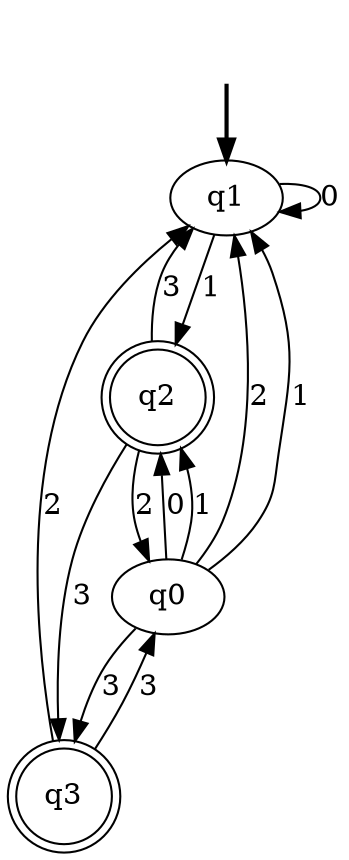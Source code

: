 digraph {
	fake0 [style=invisible]
	q0
	q3 [shape=doublecircle]
	q1 [root=true]
	q2 [shape=doublecircle]
	fake0 -> q1 [style=bold]
	q0 -> q1 [label=2]
	q0 -> q2 [label=0]
	q0 -> q3 [label=3]
	q0 -> q1 [label=1]
	q0 -> q2 [label=1]
	q3 -> q1 [label=2]
	q3 -> q0 [label=3]
	q1 -> q1 [label=0]
	q1 -> q2 [label=1]
	q2 -> q0 [label=2]
	q2 -> q3 [label=3]
	q2 -> q1 [label=3]
}
